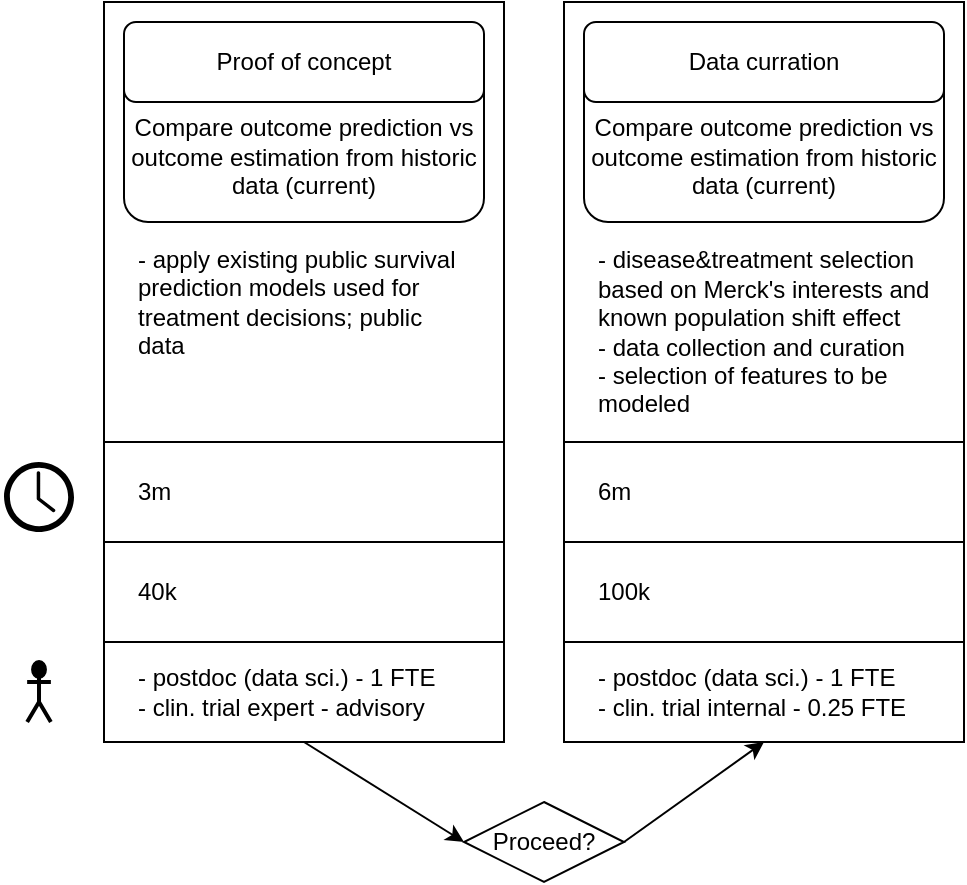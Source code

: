<mxfile version="20.1.1" type="github">
  <diagram id="nLpgpVUPIuqNEBCLC_d4" name="Page-1">
    <mxGraphModel dx="902" dy="615" grid="1" gridSize="10" guides="1" tooltips="1" connect="1" arrows="1" fold="1" page="1" pageScale="1" pageWidth="850" pageHeight="1100" math="0" shadow="0">
      <root>
        <mxCell id="0" />
        <mxCell id="1" parent="0" />
        <mxCell id="-FYJMku_H5r-ovS1OdJw-6" value="" style="group" vertex="1" connectable="0" parent="1">
          <mxGeometry x="80" y="150" width="200" height="310" as="geometry" />
        </mxCell>
        <mxCell id="-FYJMku_H5r-ovS1OdJw-2" value="" style="rounded=0;whiteSpace=wrap;html=1;" vertex="1" parent="-FYJMku_H5r-ovS1OdJw-6">
          <mxGeometry y="-60" width="200" height="220" as="geometry" />
        </mxCell>
        <mxCell id="-FYJMku_H5r-ovS1OdJw-3" value="" style="rounded=0;whiteSpace=wrap;html=1;" vertex="1" parent="-FYJMku_H5r-ovS1OdJw-6">
          <mxGeometry y="160" width="200" height="50" as="geometry" />
        </mxCell>
        <mxCell id="-FYJMku_H5r-ovS1OdJw-4" value="" style="rounded=0;whiteSpace=wrap;html=1;" vertex="1" parent="-FYJMku_H5r-ovS1OdJw-6">
          <mxGeometry y="210" width="200" height="50" as="geometry" />
        </mxCell>
        <mxCell id="-FYJMku_H5r-ovS1OdJw-5" value="" style="rounded=0;whiteSpace=wrap;html=1;" vertex="1" parent="-FYJMku_H5r-ovS1OdJw-6">
          <mxGeometry y="260" width="200" height="50" as="geometry" />
        </mxCell>
        <mxCell id="-FYJMku_H5r-ovS1OdJw-18" value="" style="group" vertex="1" connectable="0" parent="-FYJMku_H5r-ovS1OdJw-6">
          <mxGeometry x="10.0" y="-50" width="180" height="100" as="geometry" />
        </mxCell>
        <mxCell id="-FYJMku_H5r-ovS1OdJw-16" value="&lt;div&gt;&lt;br&gt;&lt;/div&gt;&lt;div&gt;Compare outcome prediction vs outcome estimation from historic data (current)&lt;/div&gt;" style="rounded=1;whiteSpace=wrap;html=1;strokeWidth=1;" vertex="1" parent="-FYJMku_H5r-ovS1OdJw-18">
          <mxGeometry y="20" width="180" height="80" as="geometry" />
        </mxCell>
        <mxCell id="-FYJMku_H5r-ovS1OdJw-7" value="Proof of concept" style="rounded=1;whiteSpace=wrap;html=1;" vertex="1" parent="-FYJMku_H5r-ovS1OdJw-18">
          <mxGeometry width="180" height="40" as="geometry" />
        </mxCell>
        <mxCell id="-FYJMku_H5r-ovS1OdJw-19" value="- apply existing public survival prediction models used for treatment decisions; public data" style="text;html=1;strokeColor=none;fillColor=none;align=left;verticalAlign=middle;whiteSpace=wrap;rounded=0;" vertex="1" parent="-FYJMku_H5r-ovS1OdJw-6">
          <mxGeometry x="15" y="60" width="170" height="60" as="geometry" />
        </mxCell>
        <mxCell id="-FYJMku_H5r-ovS1OdJw-20" value="3m" style="text;html=1;strokeColor=none;fillColor=none;align=left;verticalAlign=middle;whiteSpace=wrap;rounded=0;" vertex="1" parent="-FYJMku_H5r-ovS1OdJw-6">
          <mxGeometry x="15" y="170" width="170" height="30" as="geometry" />
        </mxCell>
        <mxCell id="-FYJMku_H5r-ovS1OdJw-22" value="40k" style="text;html=1;strokeColor=none;fillColor=none;align=left;verticalAlign=middle;whiteSpace=wrap;rounded=0;" vertex="1" parent="-FYJMku_H5r-ovS1OdJw-6">
          <mxGeometry x="15" y="220" width="170" height="30" as="geometry" />
        </mxCell>
        <mxCell id="-FYJMku_H5r-ovS1OdJw-23" value="&lt;div&gt;- postdoc (data sci.) - 1 FTE&lt;br&gt;&lt;/div&gt;&lt;div&gt;- clin. trial expert - advisory&lt;br&gt;&lt;/div&gt;" style="text;html=1;strokeColor=none;fillColor=none;align=left;verticalAlign=middle;whiteSpace=wrap;rounded=0;" vertex="1" parent="-FYJMku_H5r-ovS1OdJw-6">
          <mxGeometry x="15" y="270" width="170" height="30" as="geometry" />
        </mxCell>
        <mxCell id="-FYJMku_H5r-ovS1OdJw-8" value="" style="sketch=0;pointerEvents=1;shadow=0;dashed=0;html=1;strokeColor=none;fillColor=#000000;labelPosition=center;verticalLabelPosition=bottom;verticalAlign=top;outlineConnect=0;align=center;shape=mxgraph.office.concepts.clock;" vertex="1" parent="1">
          <mxGeometry x="30" y="320" width="35" height="35" as="geometry" />
        </mxCell>
        <mxCell id="-FYJMku_H5r-ovS1OdJw-11" value="" style="shape=image;html=1;verticalAlign=top;verticalLabelPosition=bottom;labelBackgroundColor=#ffffff;imageAspect=0;aspect=fixed;image=https://cdn2.iconfinder.com/data/icons/css-vol-1/24/dollar-128.png" vertex="1" parent="1">
          <mxGeometry x="28.5" y="370" width="38" height="38" as="geometry" />
        </mxCell>
        <mxCell id="-FYJMku_H5r-ovS1OdJw-14" value="" style="shape=umlActor;verticalLabelPosition=bottom;verticalAlign=top;html=1;outlineConnect=0;fillColor=#000000;strokeWidth=2;" vertex="1" parent="1">
          <mxGeometry x="41.57" y="420" width="11.87" height="30" as="geometry" />
        </mxCell>
        <mxCell id="-FYJMku_H5r-ovS1OdJw-24" value="" style="group" vertex="1" connectable="0" parent="1">
          <mxGeometry x="310" y="150" width="200" height="310" as="geometry" />
        </mxCell>
        <mxCell id="-FYJMku_H5r-ovS1OdJw-25" value="" style="rounded=0;whiteSpace=wrap;html=1;" vertex="1" parent="-FYJMku_H5r-ovS1OdJw-24">
          <mxGeometry y="-60" width="200" height="220" as="geometry" />
        </mxCell>
        <mxCell id="-FYJMku_H5r-ovS1OdJw-26" value="" style="rounded=0;whiteSpace=wrap;html=1;" vertex="1" parent="-FYJMku_H5r-ovS1OdJw-24">
          <mxGeometry y="160" width="200" height="50" as="geometry" />
        </mxCell>
        <mxCell id="-FYJMku_H5r-ovS1OdJw-27" value="" style="rounded=0;whiteSpace=wrap;html=1;" vertex="1" parent="-FYJMku_H5r-ovS1OdJw-24">
          <mxGeometry y="210" width="200" height="50" as="geometry" />
        </mxCell>
        <mxCell id="-FYJMku_H5r-ovS1OdJw-28" value="" style="rounded=0;whiteSpace=wrap;html=1;" vertex="1" parent="-FYJMku_H5r-ovS1OdJw-24">
          <mxGeometry y="260" width="200" height="50" as="geometry" />
        </mxCell>
        <mxCell id="-FYJMku_H5r-ovS1OdJw-29" value="" style="group" vertex="1" connectable="0" parent="-FYJMku_H5r-ovS1OdJw-24">
          <mxGeometry x="10.0" y="-50" width="180" height="100" as="geometry" />
        </mxCell>
        <mxCell id="-FYJMku_H5r-ovS1OdJw-30" value="&lt;div&gt;&lt;br&gt;&lt;/div&gt;&lt;div&gt;Compare outcome prediction vs outcome estimation from historic data (current)&lt;/div&gt;" style="rounded=1;whiteSpace=wrap;html=1;strokeWidth=1;" vertex="1" parent="-FYJMku_H5r-ovS1OdJw-29">
          <mxGeometry y="20" width="180" height="80" as="geometry" />
        </mxCell>
        <mxCell id="-FYJMku_H5r-ovS1OdJw-31" value="Data curration" style="rounded=1;whiteSpace=wrap;html=1;" vertex="1" parent="-FYJMku_H5r-ovS1OdJw-29">
          <mxGeometry width="180" height="40" as="geometry" />
        </mxCell>
        <mxCell id="-FYJMku_H5r-ovS1OdJw-32" value="&lt;div&gt;- disease&amp;amp;treatment selection based on Merck&#39;s interests and known population shift effect&lt;/div&gt;&lt;div&gt;- data collection and curation&lt;/div&gt;&lt;div&gt;- selection of features to be modeled&lt;br&gt;&lt;/div&gt;" style="text;html=1;strokeColor=none;fillColor=none;align=left;verticalAlign=middle;whiteSpace=wrap;rounded=0;" vertex="1" parent="-FYJMku_H5r-ovS1OdJw-24">
          <mxGeometry x="15" y="60" width="170" height="90" as="geometry" />
        </mxCell>
        <mxCell id="-FYJMku_H5r-ovS1OdJw-33" value="6m" style="text;html=1;strokeColor=none;fillColor=none;align=left;verticalAlign=middle;whiteSpace=wrap;rounded=0;" vertex="1" parent="-FYJMku_H5r-ovS1OdJw-24">
          <mxGeometry x="15" y="170" width="170" height="30" as="geometry" />
        </mxCell>
        <mxCell id="-FYJMku_H5r-ovS1OdJw-34" value="100k" style="text;html=1;strokeColor=none;fillColor=none;align=left;verticalAlign=middle;whiteSpace=wrap;rounded=0;" vertex="1" parent="-FYJMku_H5r-ovS1OdJw-24">
          <mxGeometry x="15" y="220" width="170" height="30" as="geometry" />
        </mxCell>
        <mxCell id="-FYJMku_H5r-ovS1OdJw-52" value="&lt;div&gt;- postdoc (data sci.) - 1 FTE&lt;br&gt;&lt;/div&gt;&lt;div&gt;- clin. trial internal - 0.25 FTE&lt;br&gt;&lt;/div&gt;" style="text;html=1;strokeColor=none;fillColor=none;align=left;verticalAlign=middle;whiteSpace=wrap;rounded=0;" vertex="1" parent="-FYJMku_H5r-ovS1OdJw-24">
          <mxGeometry x="15" y="270" width="170" height="30" as="geometry" />
        </mxCell>
        <mxCell id="-FYJMku_H5r-ovS1OdJw-37" value="Proceed?" style="rhombus;whiteSpace=wrap;html=1;strokeWidth=1;" vertex="1" parent="1">
          <mxGeometry x="260" y="490" width="80" height="40" as="geometry" />
        </mxCell>
        <mxCell id="-FYJMku_H5r-ovS1OdJw-38" value="" style="endArrow=classic;html=1;rounded=0;exitX=0.5;exitY=1;exitDx=0;exitDy=0;entryX=0;entryY=0.5;entryDx=0;entryDy=0;" edge="1" parent="1" source="-FYJMku_H5r-ovS1OdJw-5" target="-FYJMku_H5r-ovS1OdJw-37">
          <mxGeometry width="50" height="50" relative="1" as="geometry">
            <mxPoint x="430" y="350" as="sourcePoint" />
            <mxPoint x="480" y="300" as="targetPoint" />
          </mxGeometry>
        </mxCell>
        <mxCell id="-FYJMku_H5r-ovS1OdJw-39" value="" style="endArrow=classic;html=1;rounded=0;entryX=0.5;entryY=1;entryDx=0;entryDy=0;" edge="1" parent="1" target="-FYJMku_H5r-ovS1OdJw-28">
          <mxGeometry width="50" height="50" relative="1" as="geometry">
            <mxPoint x="340" y="510" as="sourcePoint" />
            <mxPoint x="390" y="460" as="targetPoint" />
          </mxGeometry>
        </mxCell>
      </root>
    </mxGraphModel>
  </diagram>
</mxfile>
